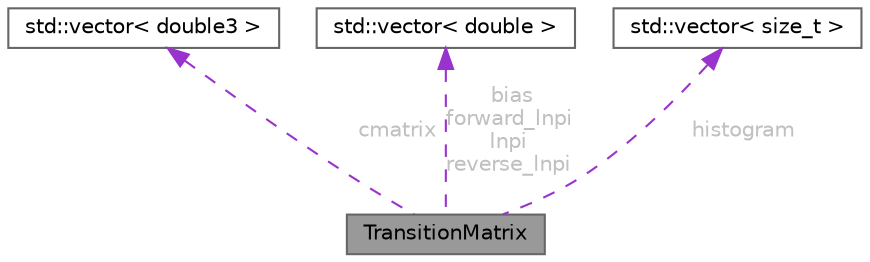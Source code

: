 digraph "TransitionMatrix"
{
 // LATEX_PDF_SIZE
  bgcolor="transparent";
  edge [fontname=Helvetica,fontsize=10,labelfontname=Helvetica,labelfontsize=10];
  node [fontname=Helvetica,fontsize=10,shape=box,height=0.2,width=0.4];
  Node1 [id="Node000001",label="TransitionMatrix",height=0.2,width=0.4,color="gray40", fillcolor="grey60", style="filled", fontcolor="black",tooltip="Represents the transition matrix for TMMC simulations."];
  Node2 -> Node1 [id="edge1_Node000001_Node000002",dir="back",color="darkorchid3",style="dashed",tooltip=" ",label=" cmatrix",fontcolor="grey" ];
  Node2 [id="Node000002",label="std::vector\< double3 \>",height=0.2,width=0.4,color="gray40", fillcolor="white", style="filled",tooltip=" "];
  Node3 -> Node1 [id="edge2_Node000001_Node000003",dir="back",color="darkorchid3",style="dashed",tooltip=" ",label=" bias\nforward_lnpi\nlnpi\nreverse_lnpi",fontcolor="grey" ];
  Node3 [id="Node000003",label="std::vector\< double \>",height=0.2,width=0.4,color="gray40", fillcolor="white", style="filled",tooltip=" "];
  Node4 -> Node1 [id="edge3_Node000001_Node000004",dir="back",color="darkorchid3",style="dashed",tooltip=" ",label=" histogram",fontcolor="grey" ];
  Node4 [id="Node000004",label="std::vector\< size_t \>",height=0.2,width=0.4,color="gray40", fillcolor="white", style="filled",tooltip=" "];
}
